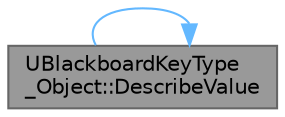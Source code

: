digraph "UBlackboardKeyType_Object::DescribeValue"
{
 // INTERACTIVE_SVG=YES
 // LATEX_PDF_SIZE
  bgcolor="transparent";
  edge [fontname=Helvetica,fontsize=10,labelfontname=Helvetica,labelfontsize=10];
  node [fontname=Helvetica,fontsize=10,shape=box,height=0.2,width=0.4];
  rankdir="RL";
  Node1 [id="Node000001",label="UBlackboardKeyType\l_Object::DescribeValue",height=0.2,width=0.4,color="gray40", fillcolor="grey60", style="filled", fontcolor="black",tooltip="convert value to text, works directly on provided memory/properties"];
  Node1 -> Node1 [id="edge1_Node000001_Node000001",dir="back",color="steelblue1",style="solid",tooltip=" "];
}
